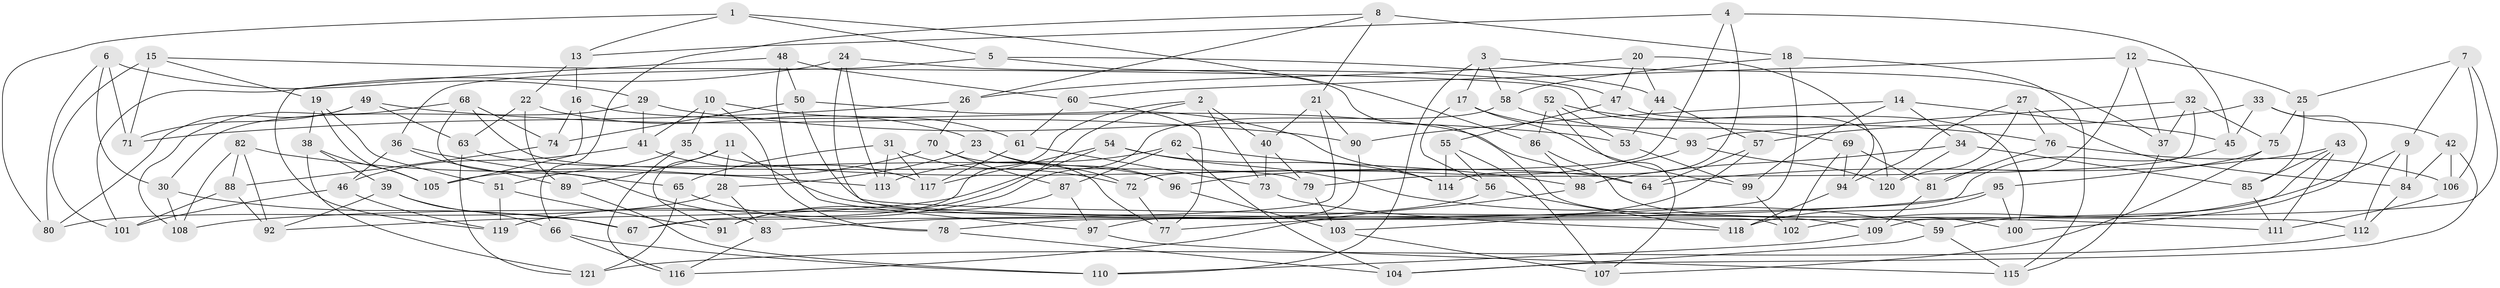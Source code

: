 // Generated by graph-tools (version 1.1) at 2025/03/03/09/25 03:03:08]
// undirected, 121 vertices, 242 edges
graph export_dot {
graph [start="1"]
  node [color=gray90,style=filled];
  1;
  2;
  3;
  4;
  5;
  6;
  7;
  8;
  9;
  10;
  11;
  12;
  13;
  14;
  15;
  16;
  17;
  18;
  19;
  20;
  21;
  22;
  23;
  24;
  25;
  26;
  27;
  28;
  29;
  30;
  31;
  32;
  33;
  34;
  35;
  36;
  37;
  38;
  39;
  40;
  41;
  42;
  43;
  44;
  45;
  46;
  47;
  48;
  49;
  50;
  51;
  52;
  53;
  54;
  55;
  56;
  57;
  58;
  59;
  60;
  61;
  62;
  63;
  64;
  65;
  66;
  67;
  68;
  69;
  70;
  71;
  72;
  73;
  74;
  75;
  76;
  77;
  78;
  79;
  80;
  81;
  82;
  83;
  84;
  85;
  86;
  87;
  88;
  89;
  90;
  91;
  92;
  93;
  94;
  95;
  96;
  97;
  98;
  99;
  100;
  101;
  102;
  103;
  104;
  105;
  106;
  107;
  108;
  109;
  110;
  111;
  112;
  113;
  114;
  115;
  116;
  117;
  118;
  119;
  120;
  121;
  1 -- 5;
  1 -- 80;
  1 -- 13;
  1 -- 86;
  2 -- 40;
  2 -- 73;
  2 -- 67;
  2 -- 91;
  3 -- 17;
  3 -- 37;
  3 -- 110;
  3 -- 58;
  4 -- 72;
  4 -- 13;
  4 -- 45;
  4 -- 114;
  5 -- 44;
  5 -- 36;
  5 -- 109;
  6 -- 80;
  6 -- 71;
  6 -- 29;
  6 -- 30;
  7 -- 25;
  7 -- 109;
  7 -- 106;
  7 -- 9;
  8 -- 18;
  8 -- 26;
  8 -- 21;
  8 -- 66;
  9 -- 102;
  9 -- 112;
  9 -- 84;
  10 -- 78;
  10 -- 35;
  10 -- 61;
  10 -- 41;
  11 -- 111;
  11 -- 28;
  11 -- 89;
  11 -- 91;
  12 -- 81;
  12 -- 60;
  12 -- 37;
  12 -- 25;
  13 -- 16;
  13 -- 22;
  14 -- 99;
  14 -- 34;
  14 -- 90;
  14 -- 45;
  15 -- 19;
  15 -- 101;
  15 -- 71;
  15 -- 120;
  16 -- 64;
  16 -- 105;
  16 -- 74;
  17 -- 93;
  17 -- 56;
  17 -- 99;
  18 -- 77;
  18 -- 115;
  18 -- 58;
  19 -- 105;
  19 -- 51;
  19 -- 38;
  20 -- 44;
  20 -- 47;
  20 -- 94;
  20 -- 26;
  21 -- 90;
  21 -- 40;
  21 -- 67;
  22 -- 63;
  22 -- 89;
  22 -- 23;
  23 -- 28;
  23 -- 72;
  23 -- 96;
  24 -- 47;
  24 -- 101;
  24 -- 102;
  24 -- 113;
  25 -- 85;
  25 -- 75;
  26 -- 70;
  26 -- 71;
  27 -- 84;
  27 -- 94;
  27 -- 76;
  27 -- 120;
  28 -- 83;
  28 -- 80;
  29 -- 41;
  29 -- 53;
  29 -- 30;
  30 -- 108;
  30 -- 67;
  31 -- 113;
  31 -- 72;
  31 -- 65;
  31 -- 117;
  32 -- 75;
  32 -- 79;
  32 -- 93;
  32 -- 37;
  33 -- 100;
  33 -- 57;
  33 -- 42;
  33 -- 45;
  34 -- 85;
  34 -- 120;
  34 -- 98;
  35 -- 116;
  35 -- 64;
  35 -- 51;
  36 -- 65;
  36 -- 89;
  36 -- 46;
  37 -- 115;
  38 -- 39;
  38 -- 105;
  38 -- 121;
  39 -- 92;
  39 -- 67;
  39 -- 66;
  40 -- 73;
  40 -- 79;
  41 -- 117;
  41 -- 46;
  42 -- 106;
  42 -- 84;
  42 -- 104;
  43 -- 85;
  43 -- 111;
  43 -- 64;
  43 -- 59;
  44 -- 53;
  44 -- 57;
  45 -- 78;
  46 -- 119;
  46 -- 101;
  47 -- 100;
  47 -- 55;
  48 -- 50;
  48 -- 60;
  48 -- 119;
  48 -- 97;
  49 -- 80;
  49 -- 90;
  49 -- 63;
  49 -- 71;
  50 -- 114;
  50 -- 74;
  50 -- 112;
  51 -- 91;
  51 -- 119;
  52 -- 86;
  52 -- 107;
  52 -- 76;
  52 -- 53;
  53 -- 99;
  54 -- 117;
  54 -- 92;
  54 -- 114;
  54 -- 59;
  55 -- 56;
  55 -- 114;
  55 -- 107;
  56 -- 83;
  56 -- 118;
  57 -- 103;
  57 -- 64;
  58 -- 69;
  58 -- 119;
  59 -- 104;
  59 -- 115;
  60 -- 77;
  60 -- 61;
  61 -- 73;
  61 -- 117;
  62 -- 87;
  62 -- 104;
  62 -- 98;
  62 -- 113;
  63 -- 121;
  63 -- 96;
  65 -- 121;
  65 -- 78;
  66 -- 116;
  66 -- 110;
  68 -- 74;
  68 -- 83;
  68 -- 108;
  68 -- 79;
  69 -- 94;
  69 -- 102;
  69 -- 81;
  70 -- 87;
  70 -- 105;
  70 -- 77;
  72 -- 77;
  73 -- 118;
  74 -- 88;
  75 -- 95;
  75 -- 107;
  76 -- 81;
  76 -- 106;
  78 -- 104;
  79 -- 103;
  81 -- 109;
  82 -- 88;
  82 -- 108;
  82 -- 113;
  82 -- 92;
  83 -- 116;
  84 -- 112;
  85 -- 111;
  86 -- 98;
  86 -- 100;
  87 -- 97;
  87 -- 91;
  88 -- 92;
  88 -- 101;
  89 -- 110;
  90 -- 97;
  93 -- 120;
  93 -- 96;
  94 -- 118;
  95 -- 100;
  95 -- 118;
  95 -- 108;
  96 -- 103;
  97 -- 115;
  98 -- 116;
  99 -- 102;
  103 -- 107;
  106 -- 111;
  109 -- 110;
  112 -- 121;
}
